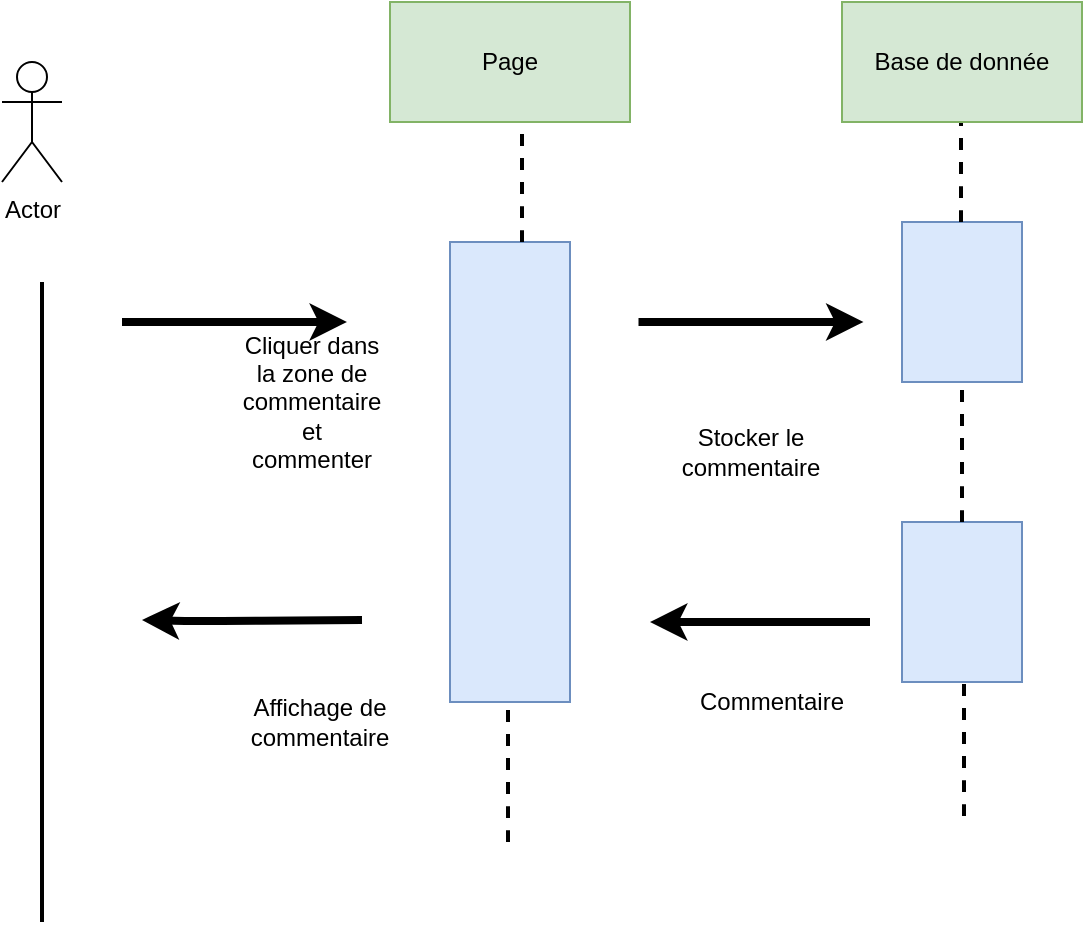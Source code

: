 <mxfile version="13.0.3" type="device"><diagram id="4U5z3dBN2X24B8ixvilU" name="Page-1"><mxGraphModel dx="868" dy="457" grid="1" gridSize="10" guides="1" tooltips="1" connect="1" arrows="1" fold="1" page="1" pageScale="1" pageWidth="827" pageHeight="1169" math="0" shadow="0"><root><mxCell id="0"/><mxCell id="1" parent="0"/><mxCell id="vyL4zAXHTtYlR2j-HWMY-1" value="Actor" style="shape=umlActor;verticalLabelPosition=bottom;labelBackgroundColor=#ffffff;verticalAlign=top;html=1;outlineConnect=0;" vertex="1" parent="1"><mxGeometry x="160" y="40" width="30" height="60" as="geometry"/></mxCell><mxCell id="vyL4zAXHTtYlR2j-HWMY-2" value="" style="rounded=0;whiteSpace=wrap;html=1;fillColor=#dae8fc;strokeColor=#6c8ebf;" vertex="1" parent="1"><mxGeometry x="384" y="130" width="60" height="230" as="geometry"/></mxCell><mxCell id="vyL4zAXHTtYlR2j-HWMY-3" value="" style="rounded=0;whiteSpace=wrap;html=1;fillColor=#dae8fc;strokeColor=#6c8ebf;" vertex="1" parent="1"><mxGeometry x="610" y="120" width="60" height="80" as="geometry"/></mxCell><mxCell id="vyL4zAXHTtYlR2j-HWMY-4" value="" style="rounded=0;whiteSpace=wrap;html=1;fillColor=#dae8fc;strokeColor=#6c8ebf;" vertex="1" parent="1"><mxGeometry x="610" y="270" width="60" height="80" as="geometry"/></mxCell><mxCell id="vyL4zAXHTtYlR2j-HWMY-5" value="" style="endArrow=classic;html=1;strokeColor=#000000;strokeWidth=4;entryX=-0.067;entryY=0.174;entryDx=0;entryDy=0;entryPerimeter=0;" edge="1" parent="1"><mxGeometry width="50" height="50" relative="1" as="geometry"><mxPoint x="478.26" y="170" as="sourcePoint"/><mxPoint x="590.74" y="170.02" as="targetPoint"/></mxGeometry></mxCell><mxCell id="vyL4zAXHTtYlR2j-HWMY-6" value="" style="endArrow=classic;html=1;strokeColor=#000000;strokeWidth=4;entryX=-0.067;entryY=0.174;entryDx=0;entryDy=0;entryPerimeter=0;" edge="1" parent="1"><mxGeometry width="50" height="50" relative="1" as="geometry"><mxPoint x="220" y="170" as="sourcePoint"/><mxPoint x="332.48" y="170.02" as="targetPoint"/></mxGeometry></mxCell><mxCell id="vyL4zAXHTtYlR2j-HWMY-7" value="" style="endArrow=none;dashed=1;html=1;strokeColor=#000000;strokeWidth=2;exitX=0.5;exitY=0;exitDx=0;exitDy=0;entryX=0.5;entryY=1;entryDx=0;entryDy=0;" edge="1" parent="1" source="vyL4zAXHTtYlR2j-HWMY-4" target="vyL4zAXHTtYlR2j-HWMY-3"><mxGeometry width="50" height="50" relative="1" as="geometry"><mxPoint x="645" y="260" as="sourcePoint"/><mxPoint x="645" y="210" as="targetPoint"/><Array as="points"><mxPoint x="640" y="260"/></Array></mxGeometry></mxCell><mxCell id="vyL4zAXHTtYlR2j-HWMY-8" value="" style="endArrow=none;dashed=1;html=1;strokeColor=#000000;strokeWidth=2;exitX=0.5;exitY=0;exitDx=0;exitDy=0;entryX=0.5;entryY=1;entryDx=0;entryDy=0;" edge="1" parent="1"><mxGeometry width="50" height="50" relative="1" as="geometry"><mxPoint x="641" y="417" as="sourcePoint"/><mxPoint x="641" y="347" as="targetPoint"/><Array as="points"><mxPoint x="641" y="407"/></Array></mxGeometry></mxCell><mxCell id="vyL4zAXHTtYlR2j-HWMY-9" value="" style="endArrow=classic;html=1;strokeColor=#000000;strokeWidth=4;" edge="1" parent="1"><mxGeometry width="50" height="50" relative="1" as="geometry"><mxPoint x="340" y="319" as="sourcePoint"/><mxPoint x="230" y="319" as="targetPoint"/><Array as="points"><mxPoint x="280" y="319.5"/><mxPoint x="250" y="319.5"/></Array></mxGeometry></mxCell><mxCell id="vyL4zAXHTtYlR2j-HWMY-10" value="" style="endArrow=classic;html=1;strokeColor=#000000;strokeWidth=4;" edge="1" parent="1"><mxGeometry width="50" height="50" relative="1" as="geometry"><mxPoint x="594" y="320" as="sourcePoint"/><mxPoint x="484" y="320" as="targetPoint"/></mxGeometry></mxCell><mxCell id="vyL4zAXHTtYlR2j-HWMY-11" value="" style="endArrow=none;dashed=1;html=1;strokeColor=#000000;strokeWidth=2;exitX=0.5;exitY=0;exitDx=0;exitDy=0;entryX=0.5;entryY=1;entryDx=0;entryDy=0;" edge="1" parent="1"><mxGeometry width="50" height="50" relative="1" as="geometry"><mxPoint x="413" y="430" as="sourcePoint"/><mxPoint x="413" y="360" as="targetPoint"/><Array as="points"><mxPoint x="413" y="420"/></Array></mxGeometry></mxCell><mxCell id="vyL4zAXHTtYlR2j-HWMY-12" value="" style="endArrow=none;dashed=1;html=1;strokeColor=#000000;strokeWidth=2;exitX=0.5;exitY=0;exitDx=0;exitDy=0;entryX=0.5;entryY=1;entryDx=0;entryDy=0;" edge="1" parent="1"><mxGeometry width="50" height="50" relative="1" as="geometry"><mxPoint x="420" y="130" as="sourcePoint"/><mxPoint x="420" y="60" as="targetPoint"/><Array as="points"><mxPoint x="420" y="120"/></Array></mxGeometry></mxCell><mxCell id="vyL4zAXHTtYlR2j-HWMY-13" value="" style="endArrow=none;dashed=1;html=1;strokeColor=#000000;strokeWidth=2;exitX=0.5;exitY=0;exitDx=0;exitDy=0;entryX=0.5;entryY=1;entryDx=0;entryDy=0;" edge="1" parent="1"><mxGeometry width="50" height="50" relative="1" as="geometry"><mxPoint x="639.5" y="120" as="sourcePoint"/><mxPoint x="639.5" y="50" as="targetPoint"/><Array as="points"><mxPoint x="639.5" y="110"/></Array></mxGeometry></mxCell><mxCell id="vyL4zAXHTtYlR2j-HWMY-14" value="Cliquer dans la zone de commentaire et commenter" style="text;html=1;strokeColor=none;fillColor=none;align=center;verticalAlign=middle;whiteSpace=wrap;rounded=0;" vertex="1" parent="1"><mxGeometry x="280" y="170" width="70" height="80" as="geometry"/></mxCell><mxCell id="vyL4zAXHTtYlR2j-HWMY-15" value="Page" style="rounded=0;whiteSpace=wrap;html=1;fillColor=#d5e8d4;strokeColor=#82b366;" vertex="1" parent="1"><mxGeometry x="354" y="10" width="120" height="60" as="geometry"/></mxCell><mxCell id="vyL4zAXHTtYlR2j-HWMY-16" value="Base de donnée" style="rounded=0;whiteSpace=wrap;html=1;fillColor=#d5e8d4;strokeColor=#82b366;" vertex="1" parent="1"><mxGeometry x="580" y="10" width="120" height="60" as="geometry"/></mxCell><mxCell id="vyL4zAXHTtYlR2j-HWMY-17" value="&lt;font face=&quot;helvetica&quot;&gt;Stocker le commentaire&lt;/font&gt;" style="text;html=1;strokeColor=none;fillColor=none;align=center;verticalAlign=middle;whiteSpace=wrap;rounded=0;" vertex="1" parent="1"><mxGeometry x="500" y="190" width="69" height="90" as="geometry"/></mxCell><mxCell id="vyL4zAXHTtYlR2j-HWMY-18" value="Commentaire" style="text;html=1;strokeColor=none;fillColor=none;align=center;verticalAlign=middle;whiteSpace=wrap;rounded=0;" vertex="1" parent="1"><mxGeometry x="510" y="320" width="70" height="80" as="geometry"/></mxCell><mxCell id="vyL4zAXHTtYlR2j-HWMY-19" value="Affichage de commentaire" style="text;html=1;strokeColor=none;fillColor=none;align=center;verticalAlign=middle;whiteSpace=wrap;rounded=0;" vertex="1" parent="1"><mxGeometry x="284" y="330" width="70" height="80" as="geometry"/></mxCell><mxCell id="vyL4zAXHTtYlR2j-HWMY-20" value="" style="endArrow=none;html=1;strokeColor=#000000;strokeWidth=2;" edge="1" parent="1"><mxGeometry width="50" height="50" relative="1" as="geometry"><mxPoint x="180" y="470" as="sourcePoint"/><mxPoint x="180" y="150" as="targetPoint"/></mxGeometry></mxCell></root></mxGraphModel></diagram></mxfile>
